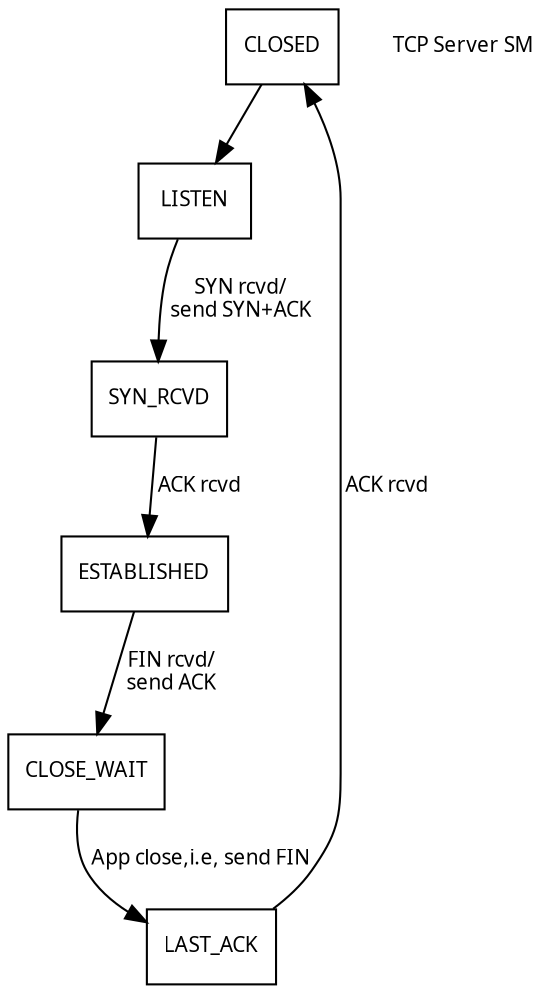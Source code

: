 
digraph automata_0 {
	size = "8.5, 11";
	fontname = "Microsoft YaHei";
	fontsize = 15;
  rotate = 180;
	node [shape = record, fontname = "Microsoft YaHei", fontsize = 10];
	edge [fontname = "Microsoft YaHei", fontsize = 10];

	CLOSED -> LISTEN;
	LISTEN -> SYN_RCVD[ label = " SYN rcvd/\n send SYN+ACK" ];
	SYN_RCVD -> ESTABLISHED[ label = " ACK rcvd" ];
	ESTABLISHED-> CLOSE_WAIT[ label = " FIN rcvd/\n send ACK" ];
	CLOSE_WAIT-> LAST_ACK[ label = " App close,i.e, send FIN" ];
	LAST_ACK -> CLOSED[ label = " ACK rcvd" ];

	"TCP Server SM" [ shape = plaintext ]; }

